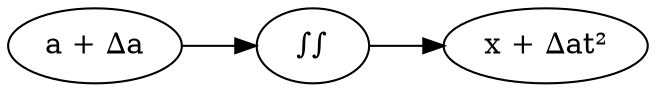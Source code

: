 digraph acclerometer {
	rankdir=LR;

	a[label="a + ∆a"];
	int[label="∫∫"];
	x[label="x + ∆at²"];

	a -> int;
	int -> x;
}
